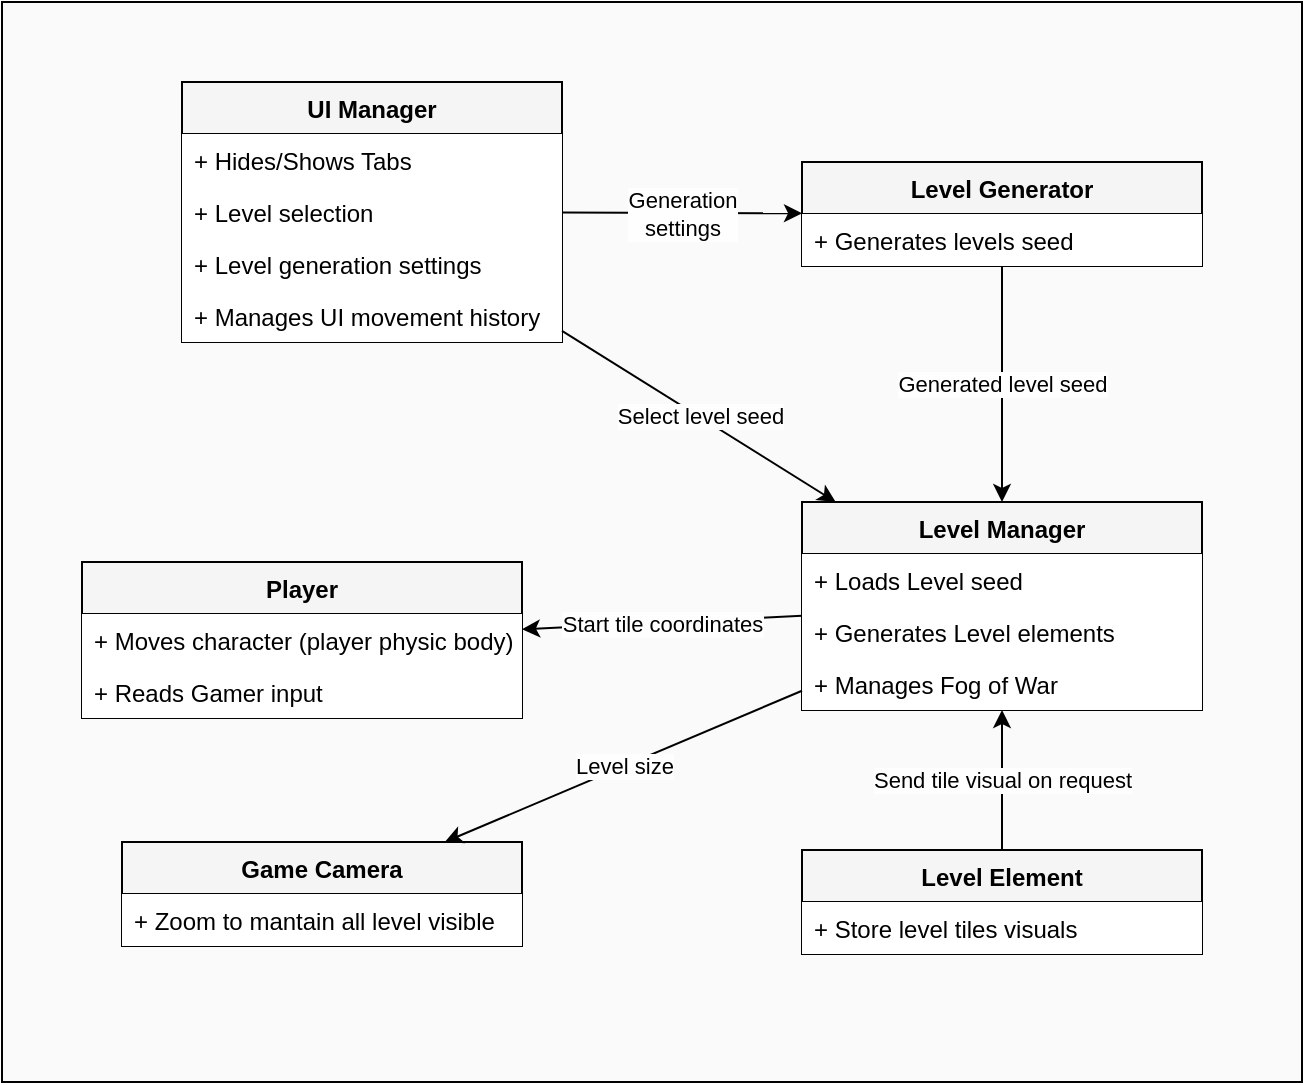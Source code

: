 <mxfile version="14.1.8" type="device"><diagram id="VTo8MEcWO2fMJkWzFvR5" name="Page-1"><mxGraphModel dx="1420" dy="825" grid="1" gridSize="10" guides="0" tooltips="1" connect="1" arrows="1" fold="1" page="1" pageScale="1" pageWidth="827" pageHeight="1169" background="none" math="0" shadow="0"><root><mxCell id="0"/><mxCell id="1" parent="0"/><mxCell id="kt57GNR5O-4GjaOp8lu7-54" value="" style="rounded=0;whiteSpace=wrap;html=1;sketch=0;strokeColor=#000000;strokeWidth=1;fontColor=#000000;fillColor=#fafafa;" vertex="1" parent="1"><mxGeometry width="650" height="540" as="geometry"/></mxCell><mxCell id="kt57GNR5O-4GjaOp8lu7-3" value="Player" style="swimlane;fontStyle=1;childLayout=stackLayout;horizontal=1;startSize=26;horizontalStack=0;resizeParent=1;resizeParentMax=0;resizeLast=0;collapsible=1;marginBottom=0;align=center;perimeterSpacing=0;strokeWidth=1;swimlaneLine=1;fillColor=#f5f5f5;" vertex="1" parent="1"><mxGeometry x="40" y="280" width="220" height="78" as="geometry"/></mxCell><mxCell id="kt57GNR5O-4GjaOp8lu7-4" value="+ Moves character (player physic body)" style="text;align=left;verticalAlign=top;spacingLeft=4;spacingRight=4;overflow=hidden;rotatable=0;points=[[0,0.5],[1,0.5]];portConstraint=eastwest;perimeterSpacing=0;strokeWidth=1;fillColor=#ffffff;" vertex="1" parent="kt57GNR5O-4GjaOp8lu7-3"><mxGeometry y="26" width="220" height="26" as="geometry"/></mxCell><mxCell id="kt57GNR5O-4GjaOp8lu7-5" value="+ Reads Gamer input" style="text;align=left;verticalAlign=top;spacingLeft=4;spacingRight=4;overflow=hidden;rotatable=0;points=[[0,0.5],[1,0.5]];portConstraint=eastwest;fillColor=#ffffff;" vertex="1" parent="kt57GNR5O-4GjaOp8lu7-3"><mxGeometry y="52" width="220" height="26" as="geometry"/></mxCell><mxCell id="kt57GNR5O-4GjaOp8lu7-11" value="UI Manager" style="swimlane;fontStyle=1;childLayout=stackLayout;horizontal=1;startSize=26;horizontalStack=0;resizeParent=1;resizeParentMax=0;resizeLast=0;collapsible=1;marginBottom=0;align=center;fillColor=#f5f5f5;" vertex="1" parent="1"><mxGeometry x="90" y="40" width="190" height="130" as="geometry"/></mxCell><mxCell id="kt57GNR5O-4GjaOp8lu7-12" value="+ Hides/Shows Tabs" style="text;strokeColor=none;align=left;verticalAlign=top;spacingLeft=4;spacingRight=4;overflow=hidden;rotatable=0;points=[[0,0.5],[1,0.5]];portConstraint=eastwest;fillColor=#ffffff;" vertex="1" parent="kt57GNR5O-4GjaOp8lu7-11"><mxGeometry y="26" width="190" height="26" as="geometry"/></mxCell><mxCell id="kt57GNR5O-4GjaOp8lu7-50" value="+ Level selection" style="text;strokeColor=none;align=left;verticalAlign=top;spacingLeft=4;spacingRight=4;overflow=hidden;rotatable=0;points=[[0,0.5],[1,0.5]];portConstraint=eastwest;fillColor=#ffffff;" vertex="1" parent="kt57GNR5O-4GjaOp8lu7-11"><mxGeometry y="52" width="190" height="26" as="geometry"/></mxCell><mxCell id="kt57GNR5O-4GjaOp8lu7-51" value="+ Level generation settings" style="text;strokeColor=none;align=left;verticalAlign=top;spacingLeft=4;spacingRight=4;overflow=hidden;rotatable=0;points=[[0,0.5],[1,0.5]];portConstraint=eastwest;fillColor=#ffffff;" vertex="1" parent="kt57GNR5O-4GjaOp8lu7-11"><mxGeometry y="78" width="190" height="26" as="geometry"/></mxCell><mxCell id="kt57GNR5O-4GjaOp8lu7-13" value="+ Manages UI movement history" style="text;strokeColor=none;align=left;verticalAlign=top;spacingLeft=4;spacingRight=4;overflow=hidden;rotatable=0;points=[[0,0.5],[1,0.5]];portConstraint=eastwest;fillColor=#ffffff;" vertex="1" parent="kt57GNR5O-4GjaOp8lu7-11"><mxGeometry y="104" width="190" height="26" as="geometry"/></mxCell><mxCell id="kt57GNR5O-4GjaOp8lu7-25" value="Game Camera" style="swimlane;fontStyle=1;childLayout=stackLayout;horizontal=1;startSize=26;horizontalStack=0;resizeParent=1;resizeParentMax=0;resizeLast=0;collapsible=1;marginBottom=0;align=center;fillColor=#f5f5f5;" vertex="1" parent="1"><mxGeometry x="60" y="420" width="200" height="52" as="geometry"/></mxCell><mxCell id="kt57GNR5O-4GjaOp8lu7-26" value="+ Zoom to mantain all level visible" style="text;strokeColor=none;align=left;verticalAlign=top;spacingLeft=4;spacingRight=4;overflow=hidden;rotatable=0;points=[[0,0.5],[1,0.5]];portConstraint=eastwest;fillColor=#ffffff;" vertex="1" parent="kt57GNR5O-4GjaOp8lu7-25"><mxGeometry y="26" width="200" height="26" as="geometry"/></mxCell><mxCell id="kt57GNR5O-4GjaOp8lu7-28" value="Level Manager" style="swimlane;fontStyle=1;childLayout=stackLayout;horizontal=1;startSize=26;horizontalStack=0;resizeParent=1;resizeParentMax=0;resizeLast=0;collapsible=1;marginBottom=0;align=center;fillColor=#f5f5f5;" vertex="1" parent="1"><mxGeometry x="400" y="250" width="200" height="104" as="geometry"/></mxCell><mxCell id="kt57GNR5O-4GjaOp8lu7-29" value="+ Loads Level seed" style="text;strokeColor=none;align=left;verticalAlign=top;spacingLeft=4;spacingRight=4;overflow=hidden;rotatable=0;points=[[0,0.5],[1,0.5]];portConstraint=eastwest;fillColor=#ffffff;" vertex="1" parent="kt57GNR5O-4GjaOp8lu7-28"><mxGeometry y="26" width="200" height="26" as="geometry"/></mxCell><mxCell id="kt57GNR5O-4GjaOp8lu7-31" value="+ Generates Level elements" style="text;strokeColor=none;align=left;verticalAlign=top;spacingLeft=4;spacingRight=4;overflow=hidden;rotatable=0;points=[[0,0.5],[1,0.5]];portConstraint=eastwest;fillColor=#ffffff;" vertex="1" parent="kt57GNR5O-4GjaOp8lu7-28"><mxGeometry y="52" width="200" height="26" as="geometry"/></mxCell><mxCell id="kt57GNR5O-4GjaOp8lu7-30" value="+ Manages Fog of War" style="text;strokeColor=none;align=left;verticalAlign=top;spacingLeft=4;spacingRight=4;overflow=hidden;rotatable=0;points=[[0,0.5],[1,0.5]];portConstraint=eastwest;fillColor=#ffffff;" vertex="1" parent="kt57GNR5O-4GjaOp8lu7-28"><mxGeometry y="78" width="200" height="26" as="geometry"/></mxCell><mxCell id="kt57GNR5O-4GjaOp8lu7-36" value="Level Element" style="swimlane;fontStyle=1;childLayout=stackLayout;horizontal=1;startSize=26;horizontalStack=0;resizeParent=1;resizeParentMax=0;resizeLast=0;collapsible=1;marginBottom=0;align=center;fillColor=#f5f5f5;" vertex="1" parent="1"><mxGeometry x="400" y="424" width="200" height="52" as="geometry"/></mxCell><mxCell id="kt57GNR5O-4GjaOp8lu7-37" value="+ Store level tiles visuals" style="text;strokeColor=none;align=left;verticalAlign=top;spacingLeft=4;spacingRight=4;overflow=hidden;rotatable=0;points=[[0,0.5],[1,0.5]];portConstraint=eastwest;fillColor=#ffffff;" vertex="1" parent="kt57GNR5O-4GjaOp8lu7-36"><mxGeometry y="26" width="200" height="26" as="geometry"/></mxCell><mxCell id="kt57GNR5O-4GjaOp8lu7-42" value="" style="endArrow=classic;html=1;fontColor=#000000;" edge="1" parent="1" source="kt57GNR5O-4GjaOp8lu7-36" target="kt57GNR5O-4GjaOp8lu7-28"><mxGeometry relative="1" as="geometry"><mxPoint x="686" y="334" as="sourcePoint"/><mxPoint x="786" y="334" as="targetPoint"/></mxGeometry></mxCell><mxCell id="kt57GNR5O-4GjaOp8lu7-43" value="Send tile visual on request" style="edgeLabel;resizable=0;html=1;align=center;verticalAlign=middle;labelBackgroundColor=#FEFEFE;" connectable="0" vertex="1" parent="kt57GNR5O-4GjaOp8lu7-42"><mxGeometry relative="1" as="geometry"/></mxCell><mxCell id="kt57GNR5O-4GjaOp8lu7-44" value="" style="endArrow=classic;html=1;fontColor=#000000;" edge="1" parent="1" source="kt57GNR5O-4GjaOp8lu7-28" target="kt57GNR5O-4GjaOp8lu7-25"><mxGeometry relative="1" as="geometry"><mxPoint x="290" y="334" as="sourcePoint"/><mxPoint x="390" y="334" as="targetPoint"/></mxGeometry></mxCell><mxCell id="kt57GNR5O-4GjaOp8lu7-45" value="Level size" style="edgeLabel;resizable=0;html=1;align=center;verticalAlign=middle;labelBackgroundColor=#FEFEFE;" connectable="0" vertex="1" parent="kt57GNR5O-4GjaOp8lu7-44"><mxGeometry relative="1" as="geometry"/></mxCell><mxCell id="kt57GNR5O-4GjaOp8lu7-46" value="" style="endArrow=classic;html=1;fontColor=#000000;" edge="1" parent="1" source="kt57GNR5O-4GjaOp8lu7-28" target="kt57GNR5O-4GjaOp8lu7-3"><mxGeometry relative="1" as="geometry"><mxPoint x="400" y="297" as="sourcePoint"/><mxPoint x="380" y="384" as="targetPoint"/></mxGeometry></mxCell><mxCell id="kt57GNR5O-4GjaOp8lu7-47" value="Start tile coordinates" style="edgeLabel;resizable=0;html=1;align=center;verticalAlign=middle;labelBackgroundColor=#fefefe;" connectable="0" vertex="1" parent="kt57GNR5O-4GjaOp8lu7-46"><mxGeometry relative="1" as="geometry"/></mxCell><mxCell id="kt57GNR5O-4GjaOp8lu7-48" value="" style="endArrow=classic;html=1;fontColor=#000000;" edge="1" parent="1" source="kt57GNR5O-4GjaOp8lu7-11" target="kt57GNR5O-4GjaOp8lu7-28"><mxGeometry relative="1" as="geometry"><mxPoint x="660" y="174" as="sourcePoint"/><mxPoint x="560" y="174" as="targetPoint"/></mxGeometry></mxCell><mxCell id="kt57GNR5O-4GjaOp8lu7-49" value="Select level seed" style="edgeLabel;resizable=0;html=1;align=center;verticalAlign=middle;labelBackgroundColor=#FEFEFE;" connectable="0" vertex="1" parent="kt57GNR5O-4GjaOp8lu7-48"><mxGeometry relative="1" as="geometry"/></mxCell><mxCell id="kt57GNR5O-4GjaOp8lu7-55" value="Level Generator" style="swimlane;fontStyle=1;childLayout=stackLayout;horizontal=1;startSize=26;horizontalStack=0;resizeParent=1;resizeParentMax=0;resizeLast=0;collapsible=1;marginBottom=0;align=center;fillColor=#f5f5f5;" vertex="1" parent="1"><mxGeometry x="400" y="80" width="200" height="52" as="geometry"/></mxCell><mxCell id="kt57GNR5O-4GjaOp8lu7-56" value="+ Generates levels seed" style="text;strokeColor=none;align=left;verticalAlign=top;spacingLeft=4;spacingRight=4;overflow=hidden;rotatable=0;points=[[0,0.5],[1,0.5]];portConstraint=eastwest;fillColor=#ffffff;" vertex="1" parent="kt57GNR5O-4GjaOp8lu7-55"><mxGeometry y="26" width="200" height="26" as="geometry"/></mxCell><mxCell id="kt57GNR5O-4GjaOp8lu7-59" value="" style="endArrow=classic;html=1;fontColor=#000000;" edge="1" parent="1" source="kt57GNR5O-4GjaOp8lu7-55" target="kt57GNR5O-4GjaOp8lu7-28"><mxGeometry relative="1" as="geometry"><mxPoint x="354.313" y="160.0" as="sourcePoint"/><mxPoint x="454.55" y="254" as="targetPoint"/></mxGeometry></mxCell><mxCell id="kt57GNR5O-4GjaOp8lu7-60" value="Generated level seed" style="edgeLabel;resizable=0;html=1;align=center;verticalAlign=middle;labelBackgroundColor=#FEFEFE;" connectable="0" vertex="1" parent="kt57GNR5O-4GjaOp8lu7-59"><mxGeometry relative="1" as="geometry"/></mxCell><mxCell id="kt57GNR5O-4GjaOp8lu7-61" value="" style="endArrow=classic;html=1;fontColor=#000000;" edge="1" parent="1" source="kt57GNR5O-4GjaOp8lu7-11" target="kt57GNR5O-4GjaOp8lu7-55"><mxGeometry relative="1" as="geometry"><mxPoint x="310" y="176.508" as="sourcePoint"/><mxPoint x="429.686" y="254" as="targetPoint"/></mxGeometry></mxCell><mxCell id="kt57GNR5O-4GjaOp8lu7-62" value="Generation&lt;br&gt;settings" style="edgeLabel;resizable=0;html=1;align=center;verticalAlign=middle;labelBackgroundColor=#FEFEFE;labelBorderColor=none;spacing=2;imageWidth=24;spacingLeft=0;spacingBottom=0;" connectable="0" vertex="1" parent="kt57GNR5O-4GjaOp8lu7-61"><mxGeometry relative="1" as="geometry"/></mxCell></root></mxGraphModel></diagram></mxfile>